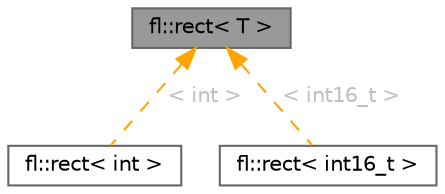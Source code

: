 digraph "fl::rect&lt; T &gt;"
{
 // INTERACTIVE_SVG=YES
 // LATEX_PDF_SIZE
  bgcolor="transparent";
  edge [fontname=Helvetica,fontsize=10,labelfontname=Helvetica,labelfontsize=10];
  node [fontname=Helvetica,fontsize=10,shape=box,height=0.2,width=0.4];
  Node1 [id="Node000001",label="fl::rect\< T \>",height=0.2,width=0.4,color="gray40", fillcolor="grey60", style="filled", fontcolor="black",tooltip=" "];
  Node1 -> Node2 [id="edge1_Node000001_Node000002",dir="back",color="orange",style="dashed",tooltip=" ",label=" \< int \>",fontcolor="grey" ];
  Node2 [id="Node000002",label="fl::rect\< int \>",height=0.2,width=0.4,color="gray40", fillcolor="white", style="filled",URL="$d2/d48/structfl_1_1rect.html",tooltip=" "];
  Node1 -> Node3 [id="edge2_Node000001_Node000003",dir="back",color="orange",style="dashed",tooltip=" ",label=" \< int16_t \>",fontcolor="grey" ];
  Node3 [id="Node000003",label="fl::rect\< int16_t \>",height=0.2,width=0.4,color="gray40", fillcolor="white", style="filled",URL="$d2/d48/structfl_1_1rect.html",tooltip=" "];
}
